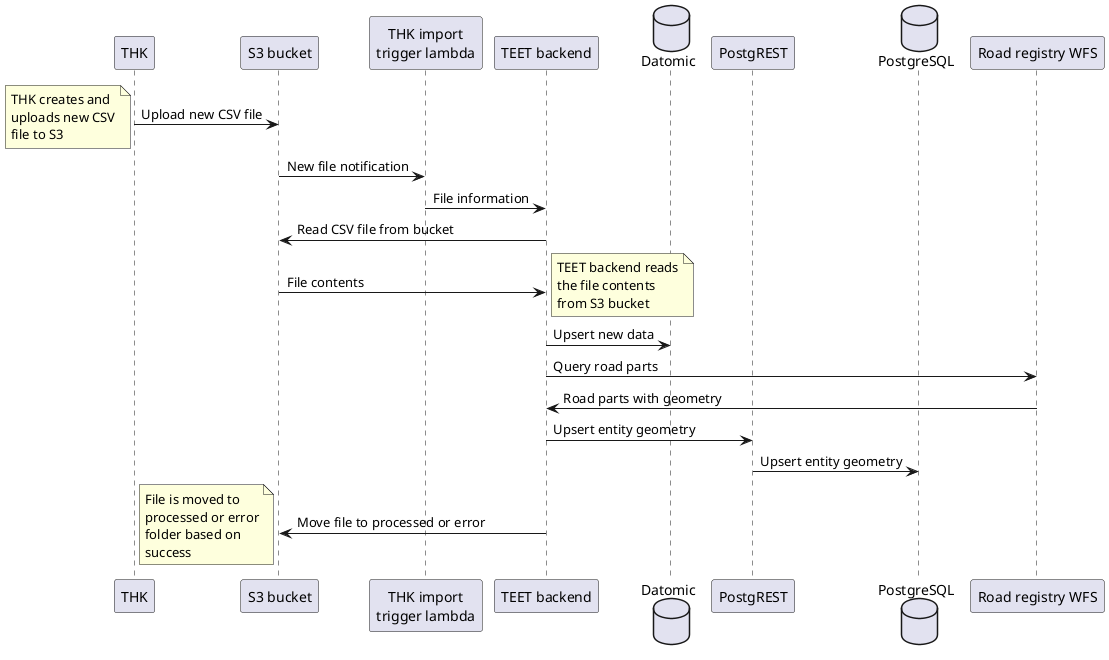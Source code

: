 @startuml

participant "THK" as thk
participant "S3 bucket" as s3
participant "THK import\ntrigger lambda" as trigger
participant "TEET backend" as teet
database "Datomic" as datomic
participant "PostgREST" as postgrest
database "PostgreSQL" as pg
participant "Road registry WFS" as wfs

thk->s3: Upload new CSV file
note left: THK creates and\nuploads new CSV\nfile to S3
s3->trigger: New file notification
trigger->teet: File information
teet->s3: Read CSV file from bucket
s3->teet: File contents
note right: TEET backend reads\nthe file contents\nfrom S3 bucket
teet->datomic: Upsert new data
teet->wfs: Query road parts
wfs->teet: Road parts with geometry
teet->postgrest: Upsert entity geometry
postgrest->pg: Upsert entity geometry
teet->s3: Move file to processed or error
note left: File is moved to\nprocessed or error\nfolder based on\nsuccess
@enduml
